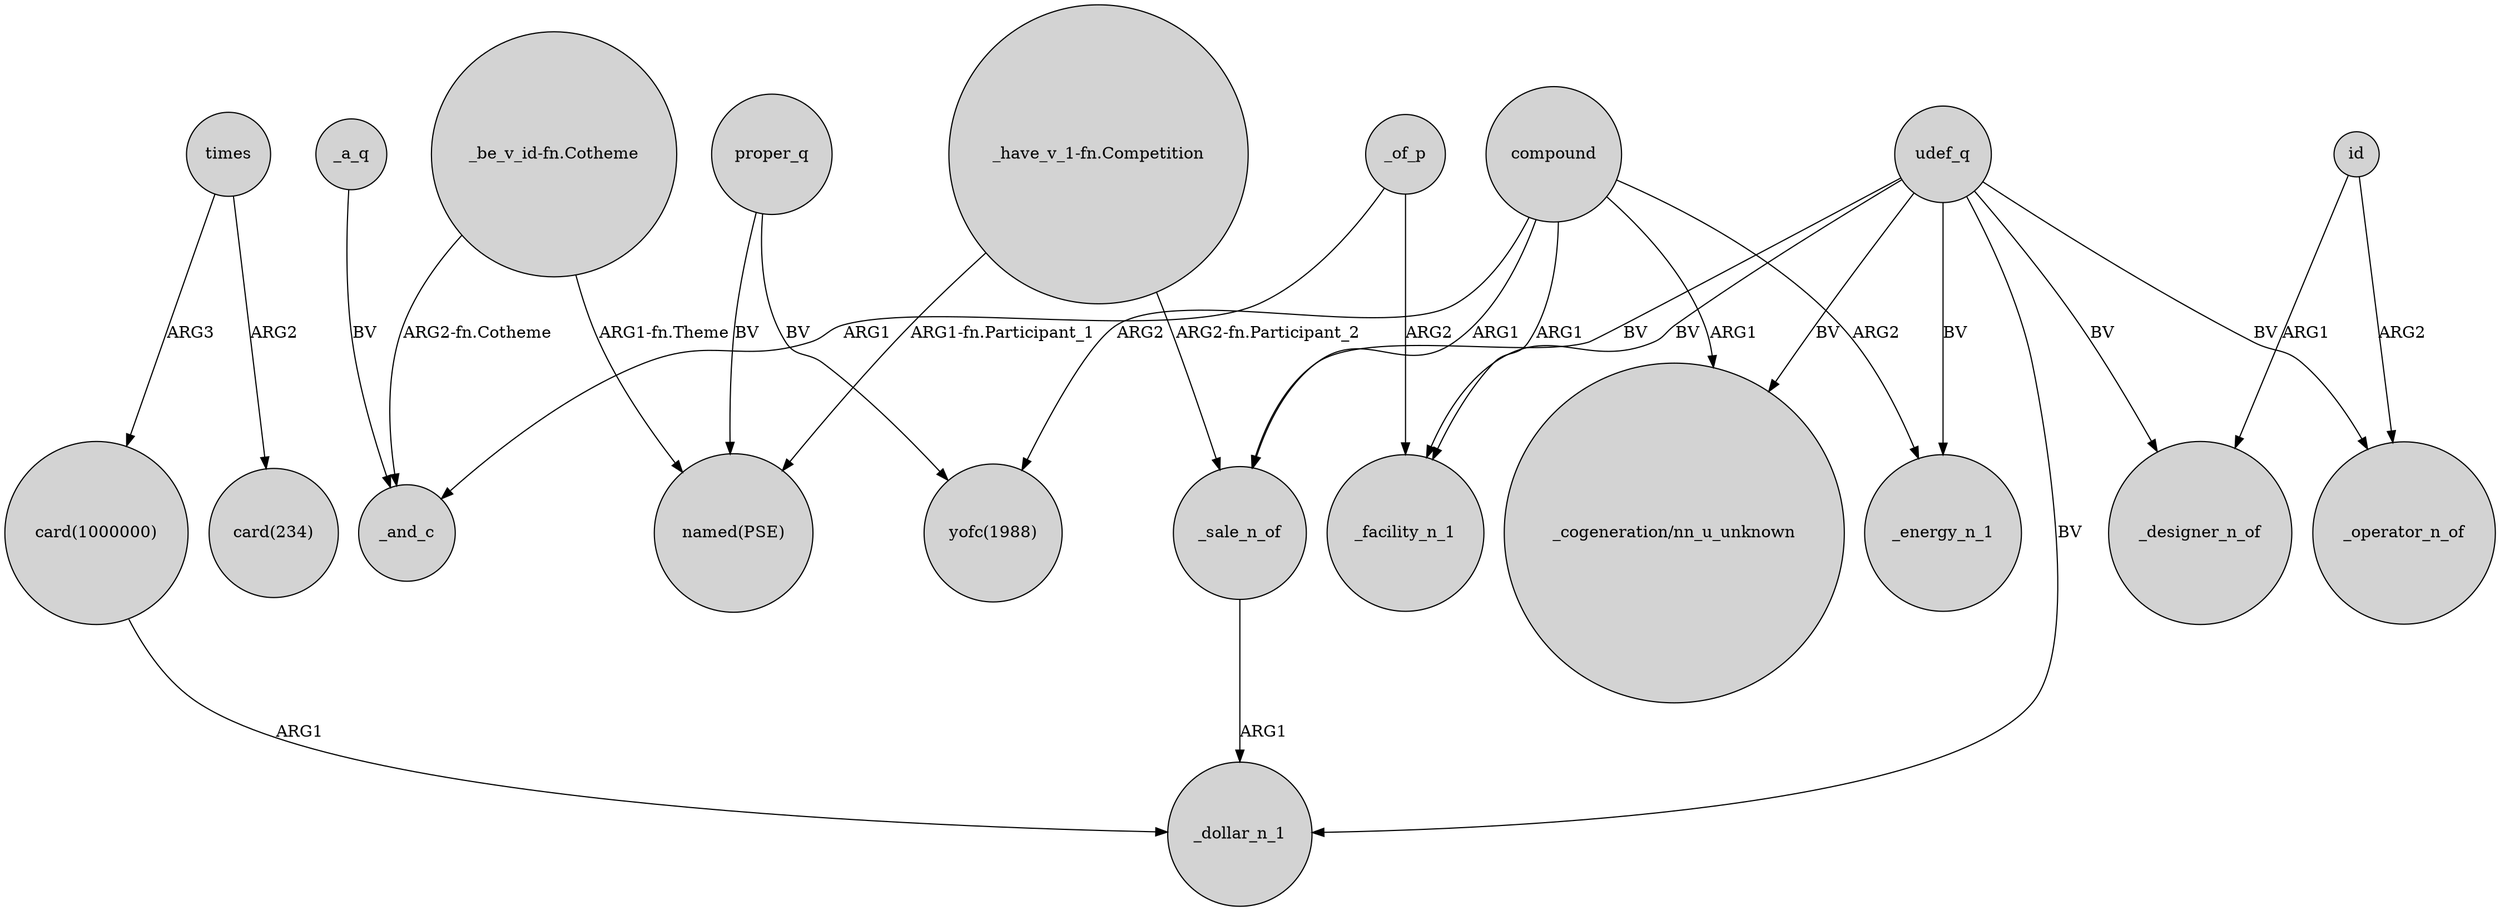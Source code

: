 digraph {
	node [shape=circle style=filled]
	"_have_v_1-fn.Competition" -> "named(PSE)" [label="ARG1-fn.Participant_1"]
	_a_q -> _and_c [label=BV]
	compound -> "yofc(1988)" [label=ARG2]
	times -> "card(1000000)" [label=ARG3]
	udef_q -> _sale_n_of [label=BV]
	compound -> _facility_n_1 [label=ARG1]
	compound -> "_cogeneration/nn_u_unknown" [label=ARG1]
	proper_q -> "named(PSE)" [label=BV]
	udef_q -> _designer_n_of [label=BV]
	_of_p -> _and_c [label=ARG1]
	"_have_v_1-fn.Competition" -> _sale_n_of [label="ARG2-fn.Participant_2"]
	udef_q -> _facility_n_1 [label=BV]
	udef_q -> _energy_n_1 [label=BV]
	times -> "card(234)" [label=ARG2]
	"_be_v_id-fn.Cotheme" -> "named(PSE)" [label="ARG1-fn.Theme"]
	udef_q -> _dollar_n_1 [label=BV]
	"card(1000000)" -> _dollar_n_1 [label=ARG1]
	id -> _designer_n_of [label=ARG1]
	proper_q -> "yofc(1988)" [label=BV]
	id -> _operator_n_of [label=ARG2]
	"_be_v_id-fn.Cotheme" -> _and_c [label="ARG2-fn.Cotheme"]
	_of_p -> _facility_n_1 [label=ARG2]
	compound -> _energy_n_1 [label=ARG2]
	udef_q -> _operator_n_of [label=BV]
	_sale_n_of -> _dollar_n_1 [label=ARG1]
	udef_q -> "_cogeneration/nn_u_unknown" [label=BV]
	compound -> _sale_n_of [label=ARG1]
}
